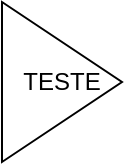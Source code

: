 <mxfile version="20.2.4" type="github">
  <diagram id="PRahL9JUjDc2UNYvE_Ky" name="Page-1">
    <mxGraphModel dx="1350" dy="832" grid="1" gridSize="10" guides="1" tooltips="1" connect="1" arrows="1" fold="1" page="1" pageScale="1" pageWidth="850" pageHeight="1100" math="0" shadow="0">
      <root>
        <mxCell id="0" />
        <mxCell id="1" parent="0" />
        <mxCell id="xmCWtUOdZAX90cJY9WNV-1" value="TESTE&lt;br&gt;" style="triangle;whiteSpace=wrap;html=1;" vertex="1" parent="1">
          <mxGeometry x="260" y="200" width="60" height="80" as="geometry" />
        </mxCell>
      </root>
    </mxGraphModel>
  </diagram>
</mxfile>
